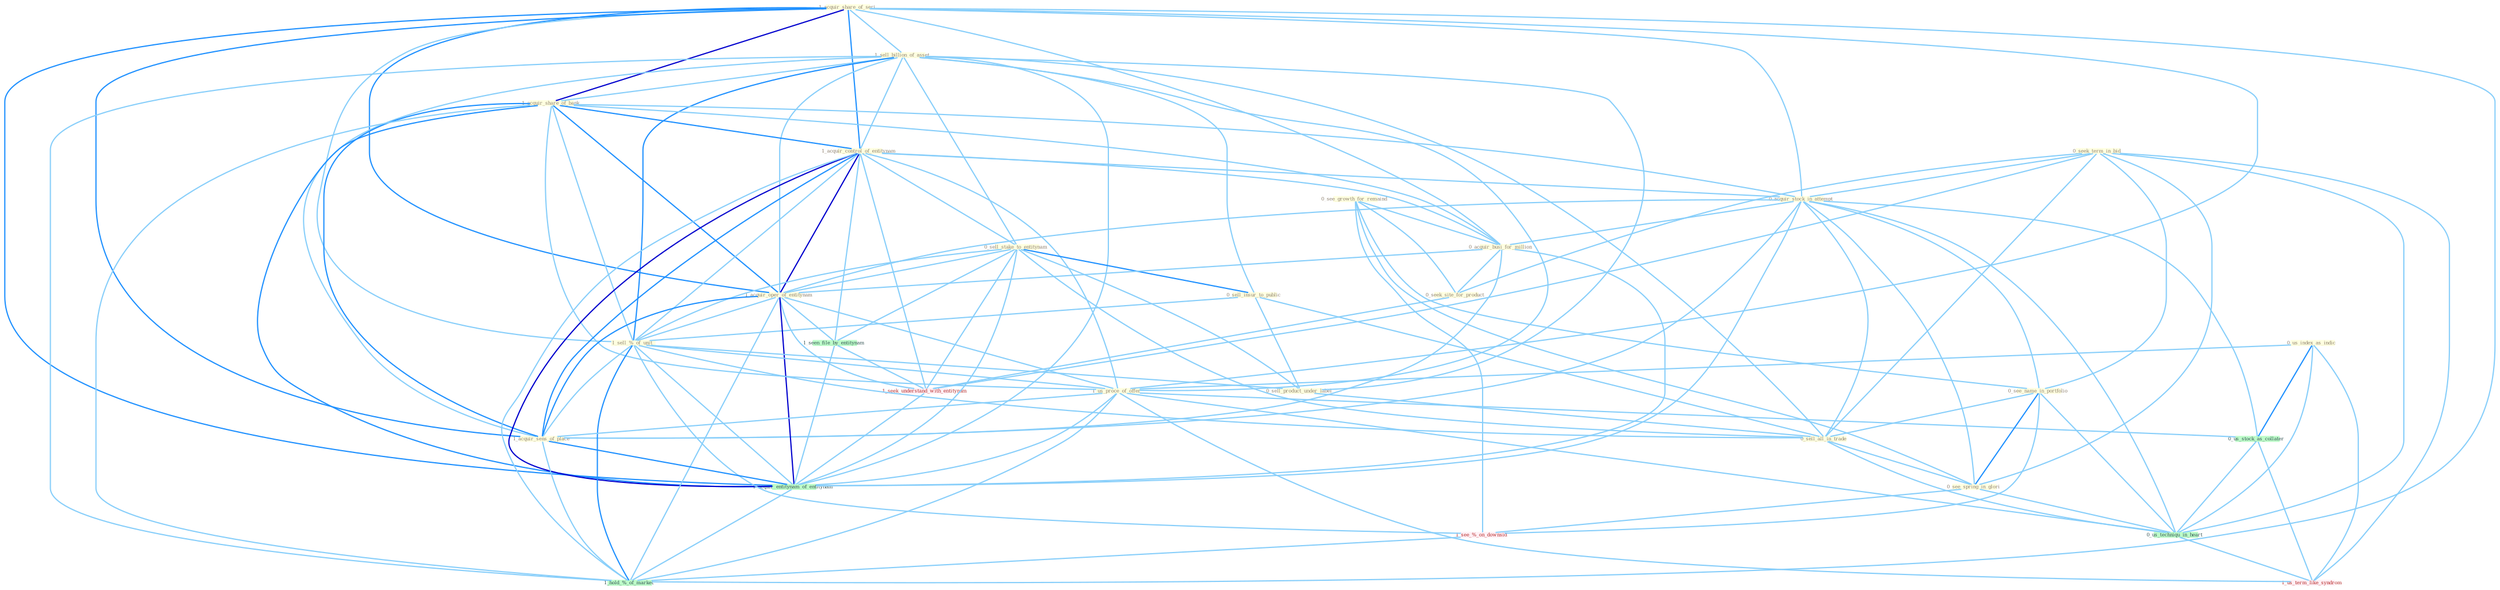 Graph G{ 
    node
    [shape=polygon,style=filled,width=.5,height=.06,color="#BDFCC9",fixedsize=true,fontsize=4,
    fontcolor="#2f4f4f"];
    {node
    [color="#ffffe0", fontcolor="#8b7d6b"] "1_acquir_share_of_seri " "0_seek_term_in_bid " "1_sell_billion_of_asset " "1_acquir_share_of_bank " "1_acquir_control_of_entitynam " "0_sell_stake_to_entitynam " "0_see_growth_for_remaind " "0_acquir_stock_in_attempt " "0_acquir_busi_for_million " "0_sell_insur_to_public " "1_acquir_oper_of_entitynam " "1_sell_%_of_unit " "0_us_index_as_indic " "0_sell_product_under_label " "1_us_proce_of_offer " "0_see_name_in_portfolio " "0_sell_all_in_trade " "1_acquir_sens_of_place " "0_see_spring_in_glori " "0_seek_site_for_product "}
{node [color="#fff0f5", fontcolor="#b22222"] "1_seek_understand_with_entitynam " "1_see_%_on_downsid " "1_us_term_like_syndrom "}
edge [color="#B0E2FF"];

	"1_acquir_share_of_seri " -- "1_sell_billion_of_asset " [w="1", color="#87cefa" ];
	"1_acquir_share_of_seri " -- "1_acquir_share_of_bank " [w="3", color="#0000cd" , len=0.6];
	"1_acquir_share_of_seri " -- "1_acquir_control_of_entitynam " [w="2", color="#1e90ff" , len=0.8];
	"1_acquir_share_of_seri " -- "0_acquir_stock_in_attempt " [w="1", color="#87cefa" ];
	"1_acquir_share_of_seri " -- "0_acquir_busi_for_million " [w="1", color="#87cefa" ];
	"1_acquir_share_of_seri " -- "1_acquir_oper_of_entitynam " [w="2", color="#1e90ff" , len=0.8];
	"1_acquir_share_of_seri " -- "1_sell_%_of_unit " [w="1", color="#87cefa" ];
	"1_acquir_share_of_seri " -- "1_us_proce_of_offer " [w="1", color="#87cefa" ];
	"1_acquir_share_of_seri " -- "1_acquir_sens_of_place " [w="2", color="#1e90ff" , len=0.8];
	"1_acquir_share_of_seri " -- "1_acquir_entitynam_of_entitynam " [w="2", color="#1e90ff" , len=0.8];
	"1_acquir_share_of_seri " -- "1_hold_%_of_market " [w="1", color="#87cefa" ];
	"0_seek_term_in_bid " -- "0_acquir_stock_in_attempt " [w="1", color="#87cefa" ];
	"0_seek_term_in_bid " -- "0_see_name_in_portfolio " [w="1", color="#87cefa" ];
	"0_seek_term_in_bid " -- "0_sell_all_in_trade " [w="1", color="#87cefa" ];
	"0_seek_term_in_bid " -- "0_see_spring_in_glori " [w="1", color="#87cefa" ];
	"0_seek_term_in_bid " -- "0_seek_site_for_product " [w="1", color="#87cefa" ];
	"0_seek_term_in_bid " -- "1_seek_understand_with_entitynam " [w="1", color="#87cefa" ];
	"0_seek_term_in_bid " -- "0_us_techniqu_in_heart " [w="1", color="#87cefa" ];
	"0_seek_term_in_bid " -- "1_us_term_like_syndrom " [w="1", color="#87cefa" ];
	"1_sell_billion_of_asset " -- "1_acquir_share_of_bank " [w="1", color="#87cefa" ];
	"1_sell_billion_of_asset " -- "1_acquir_control_of_entitynam " [w="1", color="#87cefa" ];
	"1_sell_billion_of_asset " -- "0_sell_stake_to_entitynam " [w="1", color="#87cefa" ];
	"1_sell_billion_of_asset " -- "0_sell_insur_to_public " [w="1", color="#87cefa" ];
	"1_sell_billion_of_asset " -- "1_acquir_oper_of_entitynam " [w="1", color="#87cefa" ];
	"1_sell_billion_of_asset " -- "1_sell_%_of_unit " [w="2", color="#1e90ff" , len=0.8];
	"1_sell_billion_of_asset " -- "0_sell_product_under_label " [w="1", color="#87cefa" ];
	"1_sell_billion_of_asset " -- "1_us_proce_of_offer " [w="1", color="#87cefa" ];
	"1_sell_billion_of_asset " -- "0_sell_all_in_trade " [w="1", color="#87cefa" ];
	"1_sell_billion_of_asset " -- "1_acquir_sens_of_place " [w="1", color="#87cefa" ];
	"1_sell_billion_of_asset " -- "1_acquir_entitynam_of_entitynam " [w="1", color="#87cefa" ];
	"1_sell_billion_of_asset " -- "1_hold_%_of_market " [w="1", color="#87cefa" ];
	"1_acquir_share_of_bank " -- "1_acquir_control_of_entitynam " [w="2", color="#1e90ff" , len=0.8];
	"1_acquir_share_of_bank " -- "0_acquir_stock_in_attempt " [w="1", color="#87cefa" ];
	"1_acquir_share_of_bank " -- "0_acquir_busi_for_million " [w="1", color="#87cefa" ];
	"1_acquir_share_of_bank " -- "1_acquir_oper_of_entitynam " [w="2", color="#1e90ff" , len=0.8];
	"1_acquir_share_of_bank " -- "1_sell_%_of_unit " [w="1", color="#87cefa" ];
	"1_acquir_share_of_bank " -- "1_us_proce_of_offer " [w="1", color="#87cefa" ];
	"1_acquir_share_of_bank " -- "1_acquir_sens_of_place " [w="2", color="#1e90ff" , len=0.8];
	"1_acquir_share_of_bank " -- "1_acquir_entitynam_of_entitynam " [w="2", color="#1e90ff" , len=0.8];
	"1_acquir_share_of_bank " -- "1_hold_%_of_market " [w="1", color="#87cefa" ];
	"1_acquir_control_of_entitynam " -- "0_sell_stake_to_entitynam " [w="1", color="#87cefa" ];
	"1_acquir_control_of_entitynam " -- "0_acquir_stock_in_attempt " [w="1", color="#87cefa" ];
	"1_acquir_control_of_entitynam " -- "0_acquir_busi_for_million " [w="1", color="#87cefa" ];
	"1_acquir_control_of_entitynam " -- "1_acquir_oper_of_entitynam " [w="3", color="#0000cd" , len=0.6];
	"1_acquir_control_of_entitynam " -- "1_sell_%_of_unit " [w="1", color="#87cefa" ];
	"1_acquir_control_of_entitynam " -- "1_us_proce_of_offer " [w="1", color="#87cefa" ];
	"1_acquir_control_of_entitynam " -- "1_acquir_sens_of_place " [w="2", color="#1e90ff" , len=0.8];
	"1_acquir_control_of_entitynam " -- "1_seen_file_by_entitynam " [w="1", color="#87cefa" ];
	"1_acquir_control_of_entitynam " -- "1_seek_understand_with_entitynam " [w="1", color="#87cefa" ];
	"1_acquir_control_of_entitynam " -- "1_acquir_entitynam_of_entitynam " [w="3", color="#0000cd" , len=0.6];
	"1_acquir_control_of_entitynam " -- "1_hold_%_of_market " [w="1", color="#87cefa" ];
	"0_sell_stake_to_entitynam " -- "0_sell_insur_to_public " [w="2", color="#1e90ff" , len=0.8];
	"0_sell_stake_to_entitynam " -- "1_acquir_oper_of_entitynam " [w="1", color="#87cefa" ];
	"0_sell_stake_to_entitynam " -- "1_sell_%_of_unit " [w="1", color="#87cefa" ];
	"0_sell_stake_to_entitynam " -- "0_sell_product_under_label " [w="1", color="#87cefa" ];
	"0_sell_stake_to_entitynam " -- "0_sell_all_in_trade " [w="1", color="#87cefa" ];
	"0_sell_stake_to_entitynam " -- "1_seen_file_by_entitynam " [w="1", color="#87cefa" ];
	"0_sell_stake_to_entitynam " -- "1_seek_understand_with_entitynam " [w="1", color="#87cefa" ];
	"0_sell_stake_to_entitynam " -- "1_acquir_entitynam_of_entitynam " [w="1", color="#87cefa" ];
	"0_see_growth_for_remaind " -- "0_acquir_busi_for_million " [w="1", color="#87cefa" ];
	"0_see_growth_for_remaind " -- "0_see_name_in_portfolio " [w="1", color="#87cefa" ];
	"0_see_growth_for_remaind " -- "0_see_spring_in_glori " [w="1", color="#87cefa" ];
	"0_see_growth_for_remaind " -- "0_seek_site_for_product " [w="1", color="#87cefa" ];
	"0_see_growth_for_remaind " -- "1_see_%_on_downsid " [w="1", color="#87cefa" ];
	"0_acquir_stock_in_attempt " -- "0_acquir_busi_for_million " [w="1", color="#87cefa" ];
	"0_acquir_stock_in_attempt " -- "1_acquir_oper_of_entitynam " [w="1", color="#87cefa" ];
	"0_acquir_stock_in_attempt " -- "0_see_name_in_portfolio " [w="1", color="#87cefa" ];
	"0_acquir_stock_in_attempt " -- "0_sell_all_in_trade " [w="1", color="#87cefa" ];
	"0_acquir_stock_in_attempt " -- "1_acquir_sens_of_place " [w="1", color="#87cefa" ];
	"0_acquir_stock_in_attempt " -- "0_see_spring_in_glori " [w="1", color="#87cefa" ];
	"0_acquir_stock_in_attempt " -- "0_us_stock_as_collater " [w="1", color="#87cefa" ];
	"0_acquir_stock_in_attempt " -- "1_acquir_entitynam_of_entitynam " [w="1", color="#87cefa" ];
	"0_acquir_stock_in_attempt " -- "0_us_techniqu_in_heart " [w="1", color="#87cefa" ];
	"0_acquir_busi_for_million " -- "1_acquir_oper_of_entitynam " [w="1", color="#87cefa" ];
	"0_acquir_busi_for_million " -- "1_acquir_sens_of_place " [w="1", color="#87cefa" ];
	"0_acquir_busi_for_million " -- "0_seek_site_for_product " [w="1", color="#87cefa" ];
	"0_acquir_busi_for_million " -- "1_acquir_entitynam_of_entitynam " [w="1", color="#87cefa" ];
	"0_sell_insur_to_public " -- "1_sell_%_of_unit " [w="1", color="#87cefa" ];
	"0_sell_insur_to_public " -- "0_sell_product_under_label " [w="1", color="#87cefa" ];
	"0_sell_insur_to_public " -- "0_sell_all_in_trade " [w="1", color="#87cefa" ];
	"1_acquir_oper_of_entitynam " -- "1_sell_%_of_unit " [w="1", color="#87cefa" ];
	"1_acquir_oper_of_entitynam " -- "1_us_proce_of_offer " [w="1", color="#87cefa" ];
	"1_acquir_oper_of_entitynam " -- "1_acquir_sens_of_place " [w="2", color="#1e90ff" , len=0.8];
	"1_acquir_oper_of_entitynam " -- "1_seen_file_by_entitynam " [w="1", color="#87cefa" ];
	"1_acquir_oper_of_entitynam " -- "1_seek_understand_with_entitynam " [w="1", color="#87cefa" ];
	"1_acquir_oper_of_entitynam " -- "1_acquir_entitynam_of_entitynam " [w="3", color="#0000cd" , len=0.6];
	"1_acquir_oper_of_entitynam " -- "1_hold_%_of_market " [w="1", color="#87cefa" ];
	"1_sell_%_of_unit " -- "0_sell_product_under_label " [w="1", color="#87cefa" ];
	"1_sell_%_of_unit " -- "1_us_proce_of_offer " [w="1", color="#87cefa" ];
	"1_sell_%_of_unit " -- "0_sell_all_in_trade " [w="1", color="#87cefa" ];
	"1_sell_%_of_unit " -- "1_acquir_sens_of_place " [w="1", color="#87cefa" ];
	"1_sell_%_of_unit " -- "1_acquir_entitynam_of_entitynam " [w="1", color="#87cefa" ];
	"1_sell_%_of_unit " -- "1_see_%_on_downsid " [w="1", color="#87cefa" ];
	"1_sell_%_of_unit " -- "1_hold_%_of_market " [w="2", color="#1e90ff" , len=0.8];
	"0_us_index_as_indic " -- "1_us_proce_of_offer " [w="1", color="#87cefa" ];
	"0_us_index_as_indic " -- "0_us_stock_as_collater " [w="2", color="#1e90ff" , len=0.8];
	"0_us_index_as_indic " -- "0_us_techniqu_in_heart " [w="1", color="#87cefa" ];
	"0_us_index_as_indic " -- "1_us_term_like_syndrom " [w="1", color="#87cefa" ];
	"0_sell_product_under_label " -- "0_sell_all_in_trade " [w="1", color="#87cefa" ];
	"1_us_proce_of_offer " -- "1_acquir_sens_of_place " [w="1", color="#87cefa" ];
	"1_us_proce_of_offer " -- "0_us_stock_as_collater " [w="1", color="#87cefa" ];
	"1_us_proce_of_offer " -- "1_acquir_entitynam_of_entitynam " [w="1", color="#87cefa" ];
	"1_us_proce_of_offer " -- "0_us_techniqu_in_heart " [w="1", color="#87cefa" ];
	"1_us_proce_of_offer " -- "1_us_term_like_syndrom " [w="1", color="#87cefa" ];
	"1_us_proce_of_offer " -- "1_hold_%_of_market " [w="1", color="#87cefa" ];
	"0_see_name_in_portfolio " -- "0_sell_all_in_trade " [w="1", color="#87cefa" ];
	"0_see_name_in_portfolio " -- "0_see_spring_in_glori " [w="2", color="#1e90ff" , len=0.8];
	"0_see_name_in_portfolio " -- "0_us_techniqu_in_heart " [w="1", color="#87cefa" ];
	"0_see_name_in_portfolio " -- "1_see_%_on_downsid " [w="1", color="#87cefa" ];
	"0_sell_all_in_trade " -- "0_see_spring_in_glori " [w="1", color="#87cefa" ];
	"0_sell_all_in_trade " -- "0_us_techniqu_in_heart " [w="1", color="#87cefa" ];
	"1_acquir_sens_of_place " -- "1_acquir_entitynam_of_entitynam " [w="2", color="#1e90ff" , len=0.8];
	"1_acquir_sens_of_place " -- "1_hold_%_of_market " [w="1", color="#87cefa" ];
	"0_see_spring_in_glori " -- "0_us_techniqu_in_heart " [w="1", color="#87cefa" ];
	"0_see_spring_in_glori " -- "1_see_%_on_downsid " [w="1", color="#87cefa" ];
	"0_seek_site_for_product " -- "1_seek_understand_with_entitynam " [w="1", color="#87cefa" ];
	"1_seen_file_by_entitynam " -- "1_seek_understand_with_entitynam " [w="1", color="#87cefa" ];
	"1_seen_file_by_entitynam " -- "1_acquir_entitynam_of_entitynam " [w="1", color="#87cefa" ];
	"0_us_stock_as_collater " -- "0_us_techniqu_in_heart " [w="1", color="#87cefa" ];
	"0_us_stock_as_collater " -- "1_us_term_like_syndrom " [w="1", color="#87cefa" ];
	"1_seek_understand_with_entitynam " -- "1_acquir_entitynam_of_entitynam " [w="1", color="#87cefa" ];
	"1_acquir_entitynam_of_entitynam " -- "1_hold_%_of_market " [w="1", color="#87cefa" ];
	"0_us_techniqu_in_heart " -- "1_us_term_like_syndrom " [w="1", color="#87cefa" ];
	"1_see_%_on_downsid " -- "1_hold_%_of_market " [w="1", color="#87cefa" ];
}